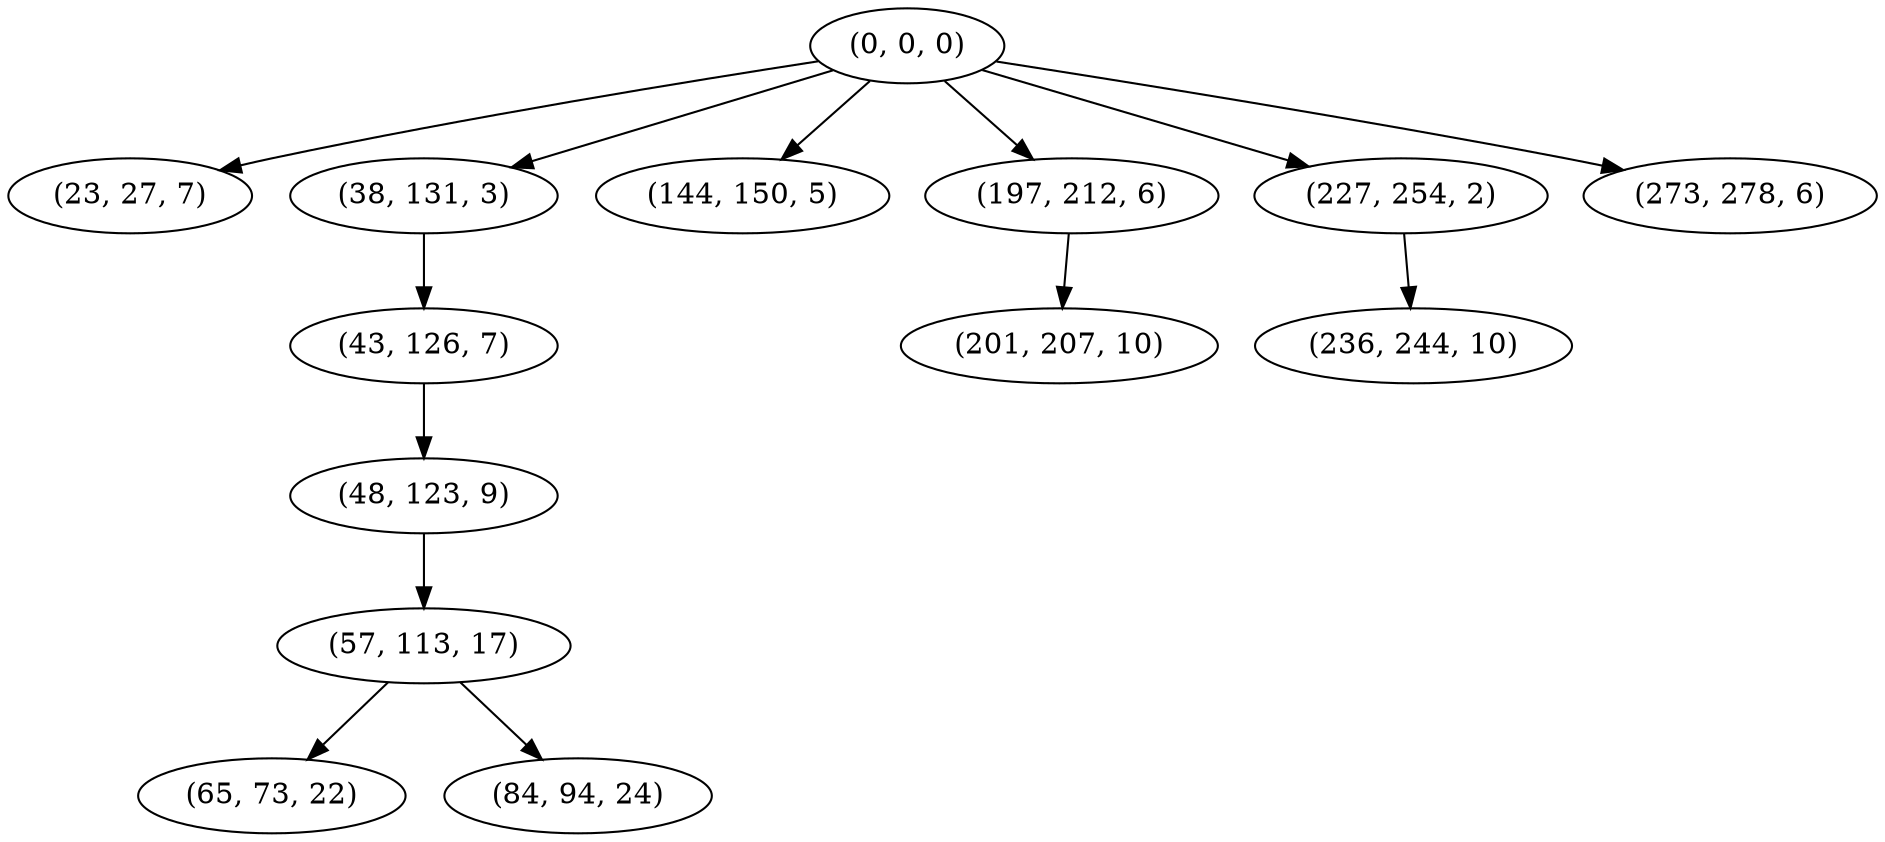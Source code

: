digraph tree {
    "(0, 0, 0)";
    "(23, 27, 7)";
    "(38, 131, 3)";
    "(43, 126, 7)";
    "(48, 123, 9)";
    "(57, 113, 17)";
    "(65, 73, 22)";
    "(84, 94, 24)";
    "(144, 150, 5)";
    "(197, 212, 6)";
    "(201, 207, 10)";
    "(227, 254, 2)";
    "(236, 244, 10)";
    "(273, 278, 6)";
    "(0, 0, 0)" -> "(23, 27, 7)";
    "(0, 0, 0)" -> "(38, 131, 3)";
    "(0, 0, 0)" -> "(144, 150, 5)";
    "(0, 0, 0)" -> "(197, 212, 6)";
    "(0, 0, 0)" -> "(227, 254, 2)";
    "(0, 0, 0)" -> "(273, 278, 6)";
    "(38, 131, 3)" -> "(43, 126, 7)";
    "(43, 126, 7)" -> "(48, 123, 9)";
    "(48, 123, 9)" -> "(57, 113, 17)";
    "(57, 113, 17)" -> "(65, 73, 22)";
    "(57, 113, 17)" -> "(84, 94, 24)";
    "(197, 212, 6)" -> "(201, 207, 10)";
    "(227, 254, 2)" -> "(236, 244, 10)";
}
